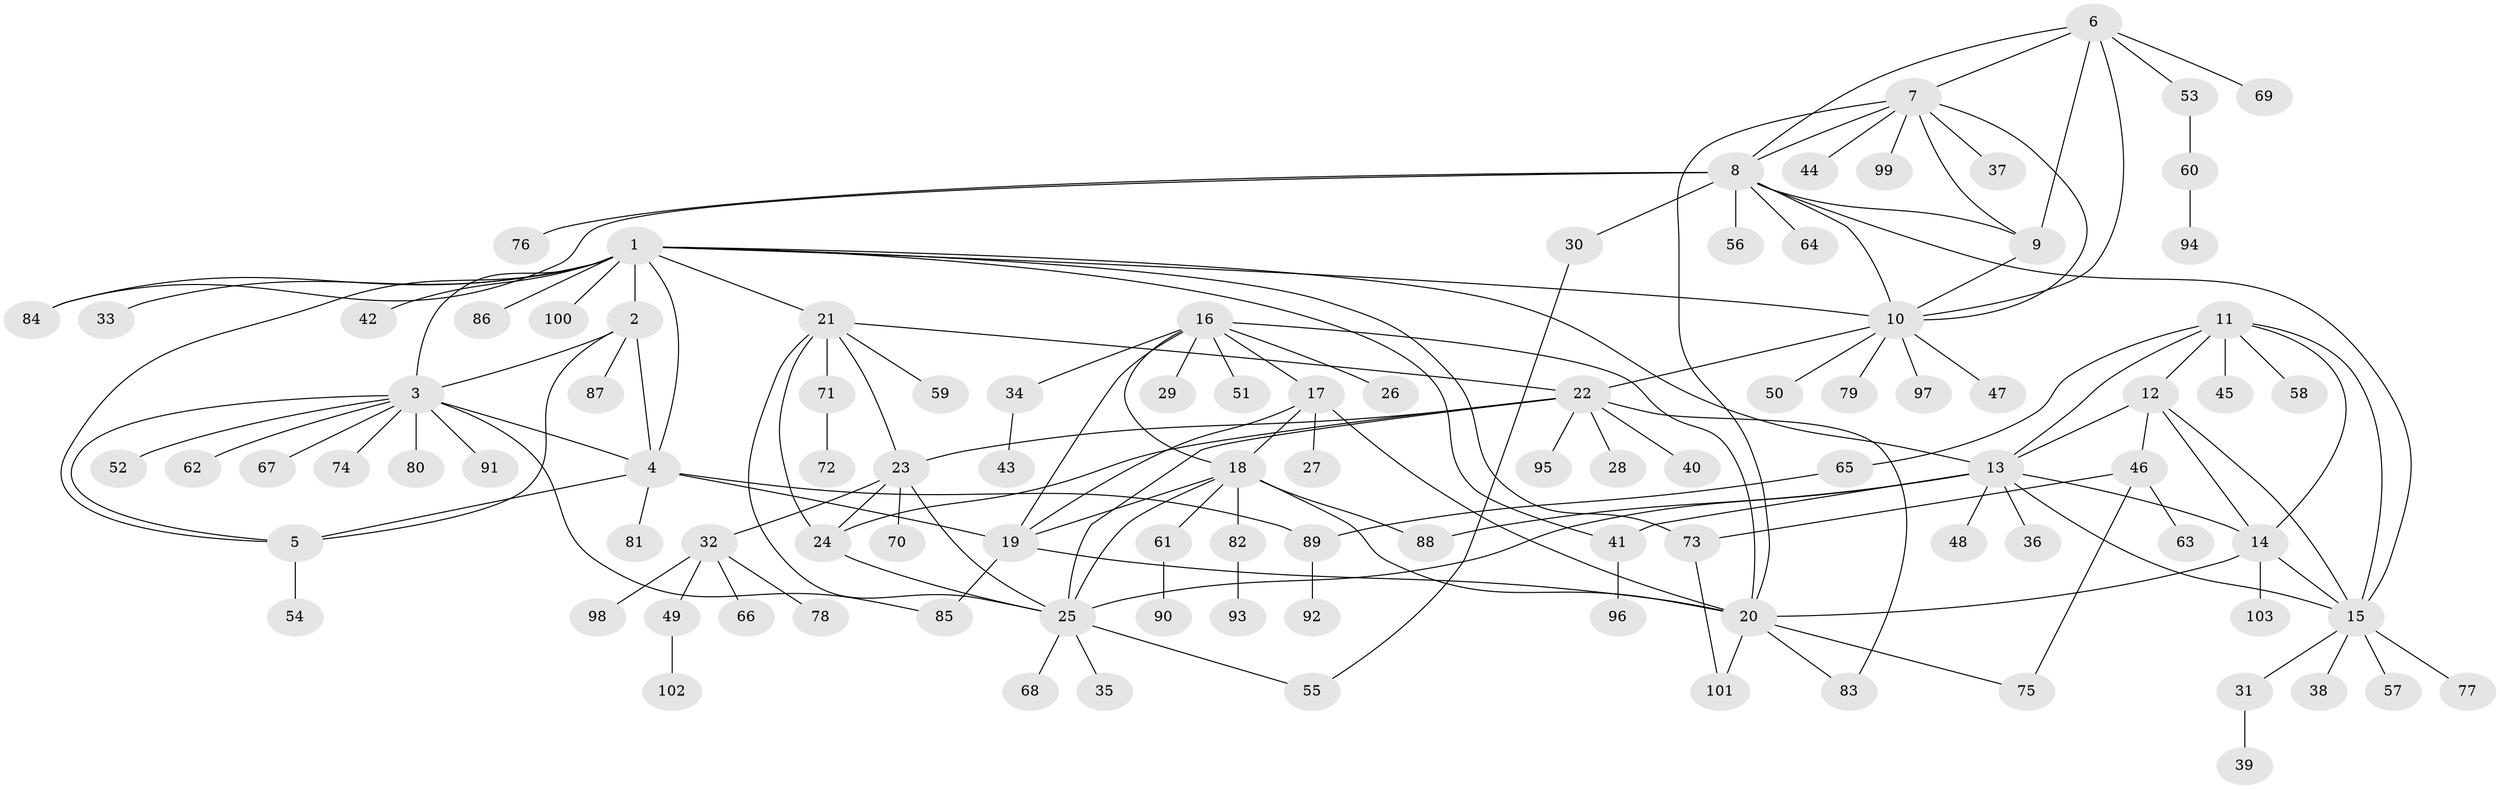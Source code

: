 // Generated by graph-tools (version 1.1) at 2025/26/03/09/25 03:26:38]
// undirected, 103 vertices, 148 edges
graph export_dot {
graph [start="1"]
  node [color=gray90,style=filled];
  1;
  2;
  3;
  4;
  5;
  6;
  7;
  8;
  9;
  10;
  11;
  12;
  13;
  14;
  15;
  16;
  17;
  18;
  19;
  20;
  21;
  22;
  23;
  24;
  25;
  26;
  27;
  28;
  29;
  30;
  31;
  32;
  33;
  34;
  35;
  36;
  37;
  38;
  39;
  40;
  41;
  42;
  43;
  44;
  45;
  46;
  47;
  48;
  49;
  50;
  51;
  52;
  53;
  54;
  55;
  56;
  57;
  58;
  59;
  60;
  61;
  62;
  63;
  64;
  65;
  66;
  67;
  68;
  69;
  70;
  71;
  72;
  73;
  74;
  75;
  76;
  77;
  78;
  79;
  80;
  81;
  82;
  83;
  84;
  85;
  86;
  87;
  88;
  89;
  90;
  91;
  92;
  93;
  94;
  95;
  96;
  97;
  98;
  99;
  100;
  101;
  102;
  103;
  1 -- 2;
  1 -- 3;
  1 -- 4;
  1 -- 5;
  1 -- 10;
  1 -- 13;
  1 -- 21;
  1 -- 33;
  1 -- 41;
  1 -- 42;
  1 -- 73;
  1 -- 84;
  1 -- 86;
  1 -- 100;
  2 -- 3;
  2 -- 4;
  2 -- 5;
  2 -- 87;
  3 -- 4;
  3 -- 5;
  3 -- 52;
  3 -- 62;
  3 -- 67;
  3 -- 74;
  3 -- 80;
  3 -- 85;
  3 -- 91;
  4 -- 5;
  4 -- 19;
  4 -- 81;
  4 -- 89;
  5 -- 54;
  6 -- 7;
  6 -- 8;
  6 -- 9;
  6 -- 10;
  6 -- 53;
  6 -- 69;
  7 -- 8;
  7 -- 9;
  7 -- 10;
  7 -- 20;
  7 -- 37;
  7 -- 44;
  7 -- 99;
  8 -- 9;
  8 -- 10;
  8 -- 15;
  8 -- 30;
  8 -- 56;
  8 -- 64;
  8 -- 76;
  8 -- 84;
  9 -- 10;
  10 -- 22;
  10 -- 47;
  10 -- 50;
  10 -- 79;
  10 -- 97;
  11 -- 12;
  11 -- 13;
  11 -- 14;
  11 -- 15;
  11 -- 45;
  11 -- 58;
  11 -- 65;
  12 -- 13;
  12 -- 14;
  12 -- 15;
  12 -- 46;
  13 -- 14;
  13 -- 15;
  13 -- 25;
  13 -- 36;
  13 -- 41;
  13 -- 48;
  13 -- 88;
  14 -- 15;
  14 -- 20;
  14 -- 103;
  15 -- 31;
  15 -- 38;
  15 -- 57;
  15 -- 77;
  16 -- 17;
  16 -- 18;
  16 -- 19;
  16 -- 20;
  16 -- 26;
  16 -- 29;
  16 -- 34;
  16 -- 51;
  17 -- 18;
  17 -- 19;
  17 -- 20;
  17 -- 27;
  18 -- 19;
  18 -- 20;
  18 -- 25;
  18 -- 61;
  18 -- 82;
  18 -- 88;
  19 -- 20;
  19 -- 85;
  20 -- 75;
  20 -- 83;
  20 -- 101;
  21 -- 22;
  21 -- 23;
  21 -- 24;
  21 -- 25;
  21 -- 59;
  21 -- 71;
  22 -- 23;
  22 -- 24;
  22 -- 25;
  22 -- 28;
  22 -- 40;
  22 -- 83;
  22 -- 95;
  23 -- 24;
  23 -- 25;
  23 -- 32;
  23 -- 70;
  24 -- 25;
  25 -- 35;
  25 -- 55;
  25 -- 68;
  30 -- 55;
  31 -- 39;
  32 -- 49;
  32 -- 66;
  32 -- 78;
  32 -- 98;
  34 -- 43;
  41 -- 96;
  46 -- 63;
  46 -- 73;
  46 -- 75;
  49 -- 102;
  53 -- 60;
  60 -- 94;
  61 -- 90;
  65 -- 89;
  71 -- 72;
  73 -- 101;
  82 -- 93;
  89 -- 92;
}
